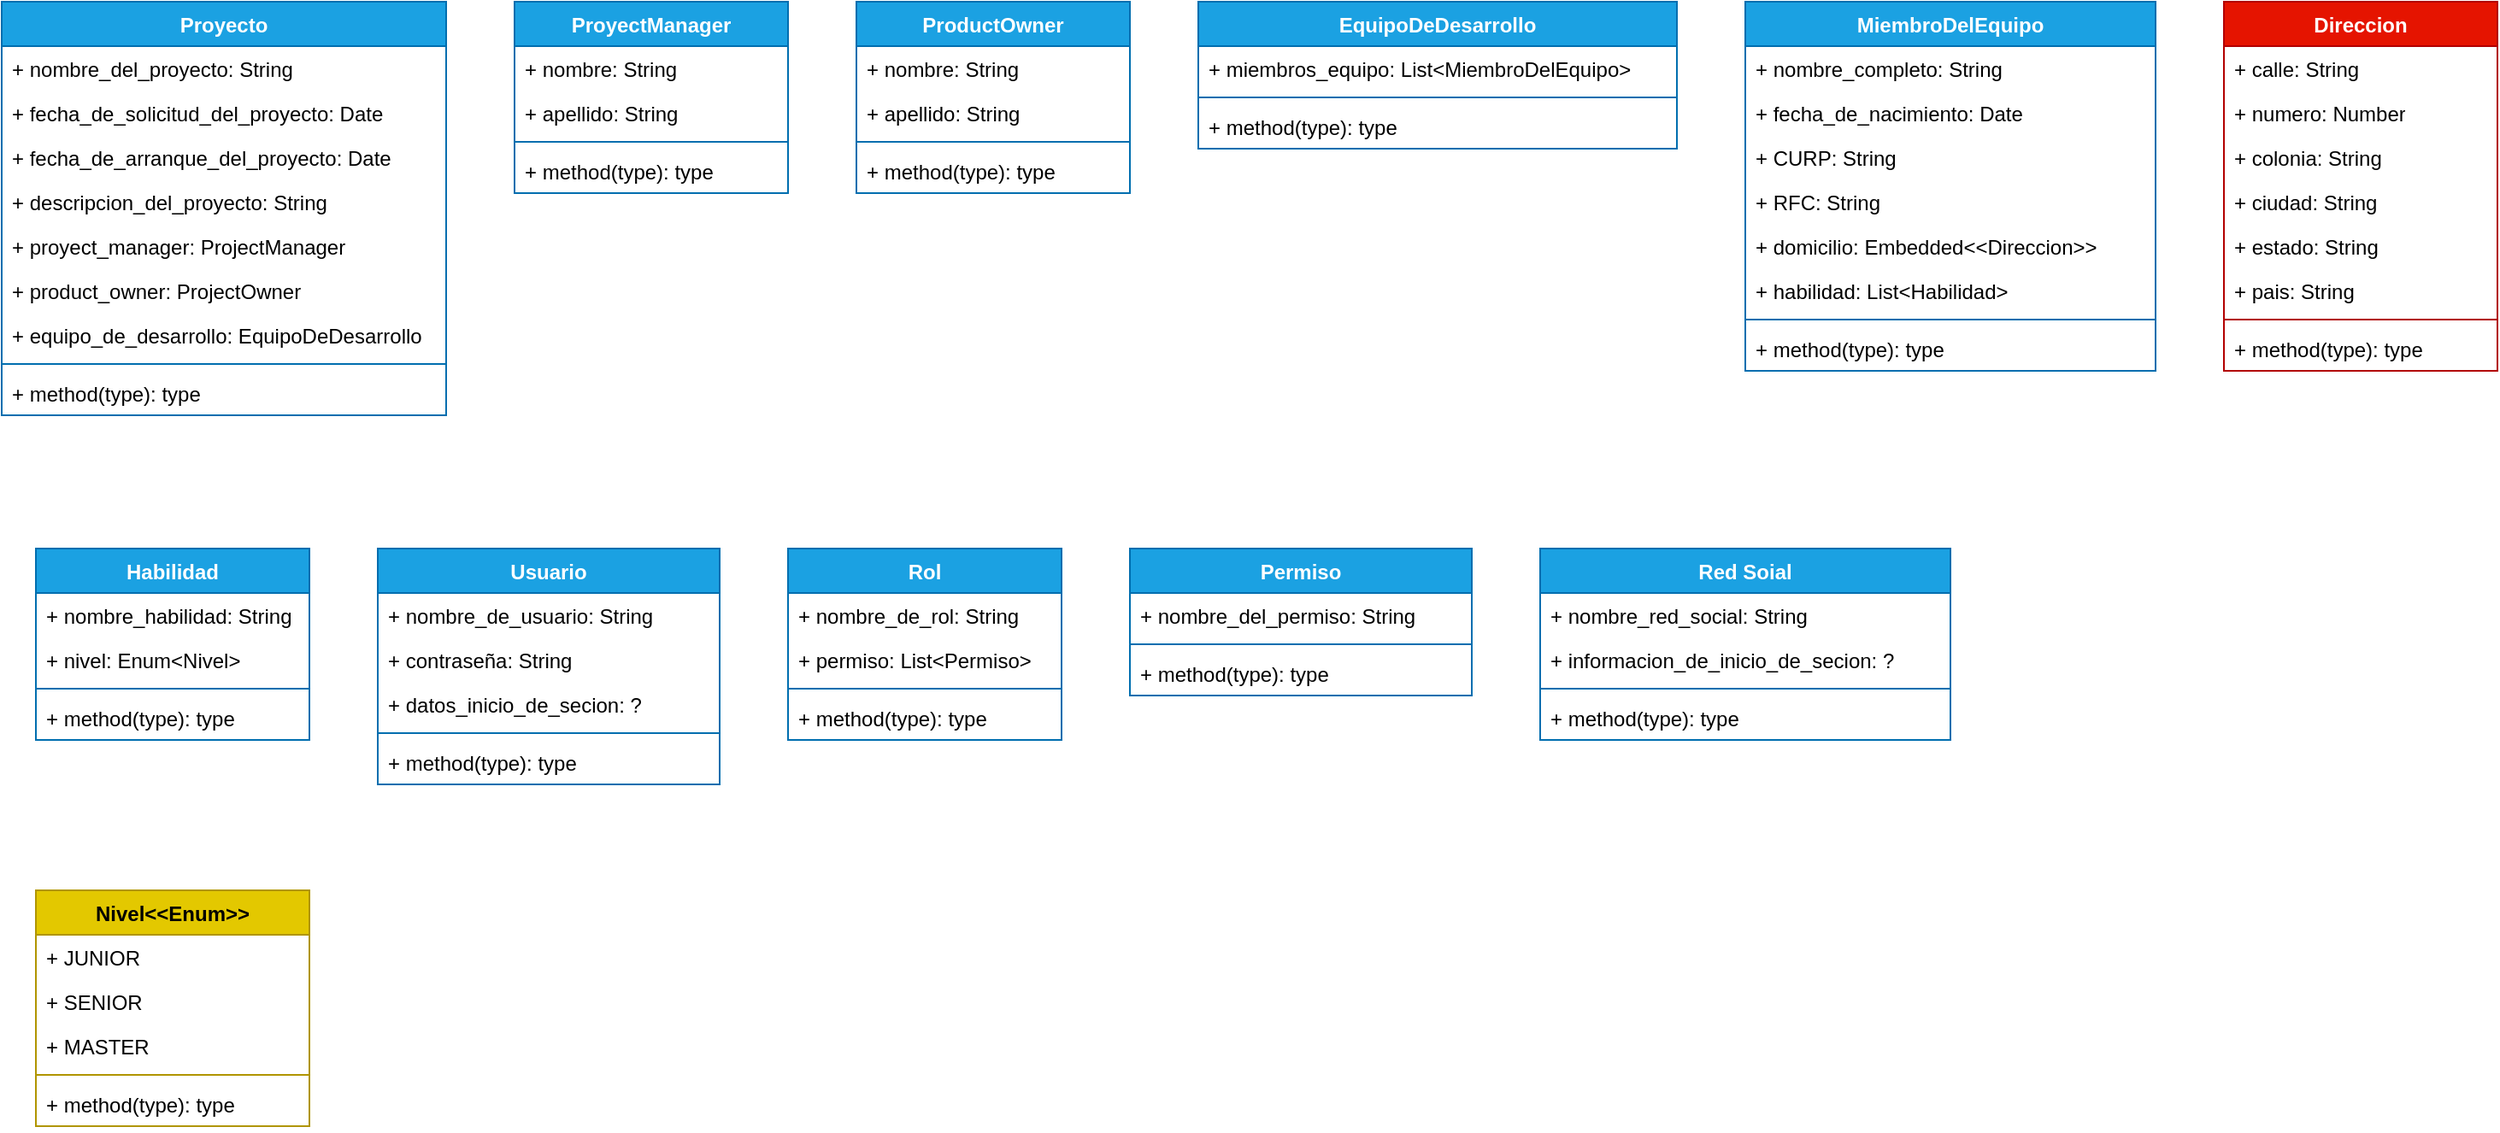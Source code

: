 <mxfile version="22.0.0" type="device">
  <diagram name="Page-1" id="PmQqjU9-OUovUZuTBvM6">
    <mxGraphModel dx="913" dy="547" grid="1" gridSize="10" guides="1" tooltips="1" connect="1" arrows="1" fold="1" page="1" pageScale="1" pageWidth="827" pageHeight="1169" math="0" shadow="0">
      <root>
        <mxCell id="0" />
        <mxCell id="1" parent="0" />
        <mxCell id="AhtRjyjQZXgonnw2oCJX-1" value="Proyecto" style="swimlane;fontStyle=1;align=center;verticalAlign=top;childLayout=stackLayout;horizontal=1;startSize=26;horizontalStack=0;resizeParent=1;resizeParentMax=0;resizeLast=0;collapsible=1;marginBottom=0;whiteSpace=wrap;html=1;fillColor=#1ba1e2;fontColor=#ffffff;strokeColor=#006EAF;" parent="1" vertex="1">
          <mxGeometry x="20" y="160" width="260" height="242" as="geometry" />
        </mxCell>
        <mxCell id="AhtRjyjQZXgonnw2oCJX-2" value="+ nombre_del_proyecto: String" style="text;strokeColor=none;fillColor=none;align=left;verticalAlign=top;spacingLeft=4;spacingRight=4;overflow=hidden;rotatable=0;points=[[0,0.5],[1,0.5]];portConstraint=eastwest;whiteSpace=wrap;html=1;" parent="AhtRjyjQZXgonnw2oCJX-1" vertex="1">
          <mxGeometry y="26" width="260" height="26" as="geometry" />
        </mxCell>
        <mxCell id="AhtRjyjQZXgonnw2oCJX-5" value="+ fecha_de_solicitud_del_proyecto: Date" style="text;strokeColor=none;fillColor=none;align=left;verticalAlign=top;spacingLeft=4;spacingRight=4;overflow=hidden;rotatable=0;points=[[0,0.5],[1,0.5]];portConstraint=eastwest;whiteSpace=wrap;html=1;" parent="AhtRjyjQZXgonnw2oCJX-1" vertex="1">
          <mxGeometry y="52" width="260" height="26" as="geometry" />
        </mxCell>
        <mxCell id="jZ57I__RcUVPR1_HktJE-9" value="+ fecha_de_arranque_del_proyecto: Date" style="text;strokeColor=none;fillColor=none;align=left;verticalAlign=top;spacingLeft=4;spacingRight=4;overflow=hidden;rotatable=0;points=[[0,0.5],[1,0.5]];portConstraint=eastwest;whiteSpace=wrap;html=1;" parent="AhtRjyjQZXgonnw2oCJX-1" vertex="1">
          <mxGeometry y="78" width="260" height="26" as="geometry" />
        </mxCell>
        <mxCell id="jZ57I__RcUVPR1_HktJE-10" value="+ descripcion_del_proyecto: String" style="text;strokeColor=none;fillColor=none;align=left;verticalAlign=top;spacingLeft=4;spacingRight=4;overflow=hidden;rotatable=0;points=[[0,0.5],[1,0.5]];portConstraint=eastwest;whiteSpace=wrap;html=1;" parent="AhtRjyjQZXgonnw2oCJX-1" vertex="1">
          <mxGeometry y="104" width="260" height="26" as="geometry" />
        </mxCell>
        <mxCell id="AhtRjyjQZXgonnw2oCJX-12" value="+ proyect_manager: ProjectManager" style="text;strokeColor=none;fillColor=none;align=left;verticalAlign=top;spacingLeft=4;spacingRight=4;overflow=hidden;rotatable=0;points=[[0,0.5],[1,0.5]];portConstraint=eastwest;whiteSpace=wrap;html=1;" parent="AhtRjyjQZXgonnw2oCJX-1" vertex="1">
          <mxGeometry y="130" width="260" height="26" as="geometry" />
        </mxCell>
        <mxCell id="AhtRjyjQZXgonnw2oCJX-13" value="+ product_owner: ProjectOwner" style="text;strokeColor=none;fillColor=none;align=left;verticalAlign=top;spacingLeft=4;spacingRight=4;overflow=hidden;rotatable=0;points=[[0,0.5],[1,0.5]];portConstraint=eastwest;whiteSpace=wrap;html=1;" parent="AhtRjyjQZXgonnw2oCJX-1" vertex="1">
          <mxGeometry y="156" width="260" height="26" as="geometry" />
        </mxCell>
        <mxCell id="AhtRjyjQZXgonnw2oCJX-14" value="+ equipo_de_desarrollo: EquipoDeDesarrollo" style="text;strokeColor=none;fillColor=none;align=left;verticalAlign=top;spacingLeft=4;spacingRight=4;overflow=hidden;rotatable=0;points=[[0,0.5],[1,0.5]];portConstraint=eastwest;whiteSpace=wrap;html=1;" parent="AhtRjyjQZXgonnw2oCJX-1" vertex="1">
          <mxGeometry y="182" width="260" height="26" as="geometry" />
        </mxCell>
        <mxCell id="AhtRjyjQZXgonnw2oCJX-3" value="" style="line;strokeWidth=1;fillColor=none;align=left;verticalAlign=middle;spacingTop=-1;spacingLeft=3;spacingRight=3;rotatable=0;labelPosition=right;points=[];portConstraint=eastwest;strokeColor=inherit;" parent="AhtRjyjQZXgonnw2oCJX-1" vertex="1">
          <mxGeometry y="208" width="260" height="8" as="geometry" />
        </mxCell>
        <mxCell id="AhtRjyjQZXgonnw2oCJX-4" value="+ method(type): type" style="text;strokeColor=none;fillColor=none;align=left;verticalAlign=top;spacingLeft=4;spacingRight=4;overflow=hidden;rotatable=0;points=[[0,0.5],[1,0.5]];portConstraint=eastwest;whiteSpace=wrap;html=1;" parent="AhtRjyjQZXgonnw2oCJX-1" vertex="1">
          <mxGeometry y="216" width="260" height="26" as="geometry" />
        </mxCell>
        <mxCell id="jZ57I__RcUVPR1_HktJE-11" value="ProyectManager" style="swimlane;fontStyle=1;align=center;verticalAlign=top;childLayout=stackLayout;horizontal=1;startSize=26;horizontalStack=0;resizeParent=1;resizeParentMax=0;resizeLast=0;collapsible=1;marginBottom=0;whiteSpace=wrap;html=1;fillColor=#1ba1e2;fontColor=#ffffff;strokeColor=#006EAF;" parent="1" vertex="1">
          <mxGeometry x="320" y="160" width="160" height="112" as="geometry" />
        </mxCell>
        <mxCell id="jZ57I__RcUVPR1_HktJE-12" value="+ nombre: String" style="text;strokeColor=none;fillColor=none;align=left;verticalAlign=top;spacingLeft=4;spacingRight=4;overflow=hidden;rotatable=0;points=[[0,0.5],[1,0.5]];portConstraint=eastwest;whiteSpace=wrap;html=1;" parent="jZ57I__RcUVPR1_HktJE-11" vertex="1">
          <mxGeometry y="26" width="160" height="26" as="geometry" />
        </mxCell>
        <mxCell id="jZ57I__RcUVPR1_HktJE-19" value="+ apellido: String" style="text;strokeColor=none;fillColor=none;align=left;verticalAlign=top;spacingLeft=4;spacingRight=4;overflow=hidden;rotatable=0;points=[[0,0.5],[1,0.5]];portConstraint=eastwest;whiteSpace=wrap;html=1;" parent="jZ57I__RcUVPR1_HktJE-11" vertex="1">
          <mxGeometry y="52" width="160" height="26" as="geometry" />
        </mxCell>
        <mxCell id="jZ57I__RcUVPR1_HktJE-13" value="" style="line;strokeWidth=1;fillColor=none;align=left;verticalAlign=middle;spacingTop=-1;spacingLeft=3;spacingRight=3;rotatable=0;labelPosition=right;points=[];portConstraint=eastwest;strokeColor=inherit;" parent="jZ57I__RcUVPR1_HktJE-11" vertex="1">
          <mxGeometry y="78" width="160" height="8" as="geometry" />
        </mxCell>
        <mxCell id="jZ57I__RcUVPR1_HktJE-14" value="+ method(type): type" style="text;strokeColor=none;fillColor=none;align=left;verticalAlign=top;spacingLeft=4;spacingRight=4;overflow=hidden;rotatable=0;points=[[0,0.5],[1,0.5]];portConstraint=eastwest;whiteSpace=wrap;html=1;" parent="jZ57I__RcUVPR1_HktJE-11" vertex="1">
          <mxGeometry y="86" width="160" height="26" as="geometry" />
        </mxCell>
        <mxCell id="jZ57I__RcUVPR1_HktJE-20" value="ProductOwner" style="swimlane;fontStyle=1;align=center;verticalAlign=top;childLayout=stackLayout;horizontal=1;startSize=26;horizontalStack=0;resizeParent=1;resizeParentMax=0;resizeLast=0;collapsible=1;marginBottom=0;whiteSpace=wrap;html=1;fillColor=#1ba1e2;fontColor=#ffffff;strokeColor=#006EAF;" parent="1" vertex="1">
          <mxGeometry x="520" y="160" width="160" height="112" as="geometry" />
        </mxCell>
        <mxCell id="jZ57I__RcUVPR1_HktJE-21" value="+ nombre: String" style="text;strokeColor=none;fillColor=none;align=left;verticalAlign=top;spacingLeft=4;spacingRight=4;overflow=hidden;rotatable=0;points=[[0,0.5],[1,0.5]];portConstraint=eastwest;whiteSpace=wrap;html=1;" parent="jZ57I__RcUVPR1_HktJE-20" vertex="1">
          <mxGeometry y="26" width="160" height="26" as="geometry" />
        </mxCell>
        <mxCell id="jZ57I__RcUVPR1_HktJE-22" value="+ apellido: String" style="text;strokeColor=none;fillColor=none;align=left;verticalAlign=top;spacingLeft=4;spacingRight=4;overflow=hidden;rotatable=0;points=[[0,0.5],[1,0.5]];portConstraint=eastwest;whiteSpace=wrap;html=1;" parent="jZ57I__RcUVPR1_HktJE-20" vertex="1">
          <mxGeometry y="52" width="160" height="26" as="geometry" />
        </mxCell>
        <mxCell id="jZ57I__RcUVPR1_HktJE-23" value="" style="line;strokeWidth=1;fillColor=none;align=left;verticalAlign=middle;spacingTop=-1;spacingLeft=3;spacingRight=3;rotatable=0;labelPosition=right;points=[];portConstraint=eastwest;strokeColor=inherit;" parent="jZ57I__RcUVPR1_HktJE-20" vertex="1">
          <mxGeometry y="78" width="160" height="8" as="geometry" />
        </mxCell>
        <mxCell id="jZ57I__RcUVPR1_HktJE-24" value="+ method(type): type" style="text;strokeColor=none;fillColor=none;align=left;verticalAlign=top;spacingLeft=4;spacingRight=4;overflow=hidden;rotatable=0;points=[[0,0.5],[1,0.5]];portConstraint=eastwest;whiteSpace=wrap;html=1;" parent="jZ57I__RcUVPR1_HktJE-20" vertex="1">
          <mxGeometry y="86" width="160" height="26" as="geometry" />
        </mxCell>
        <mxCell id="jZ57I__RcUVPR1_HktJE-25" value="EquipoDeDesarrollo" style="swimlane;fontStyle=1;align=center;verticalAlign=top;childLayout=stackLayout;horizontal=1;startSize=26;horizontalStack=0;resizeParent=1;resizeParentMax=0;resizeLast=0;collapsible=1;marginBottom=0;whiteSpace=wrap;html=1;fillColor=#1ba1e2;fontColor=#ffffff;strokeColor=#006EAF;" parent="1" vertex="1">
          <mxGeometry x="720" y="160" width="280" height="86" as="geometry" />
        </mxCell>
        <mxCell id="jZ57I__RcUVPR1_HktJE-46" value="+ miembros_equipo: List&amp;lt;MiembroDelEquipo&amp;gt;" style="text;strokeColor=none;fillColor=none;align=left;verticalAlign=top;spacingLeft=4;spacingRight=4;overflow=hidden;rotatable=0;points=[[0,0.5],[1,0.5]];portConstraint=eastwest;whiteSpace=wrap;html=1;" parent="jZ57I__RcUVPR1_HktJE-25" vertex="1">
          <mxGeometry y="26" width="280" height="26" as="geometry" />
        </mxCell>
        <mxCell id="jZ57I__RcUVPR1_HktJE-28" value="" style="line;strokeWidth=1;fillColor=none;align=left;verticalAlign=middle;spacingTop=-1;spacingLeft=3;spacingRight=3;rotatable=0;labelPosition=right;points=[];portConstraint=eastwest;strokeColor=inherit;" parent="jZ57I__RcUVPR1_HktJE-25" vertex="1">
          <mxGeometry y="52" width="280" height="8" as="geometry" />
        </mxCell>
        <mxCell id="jZ57I__RcUVPR1_HktJE-29" value="+ method(type): type" style="text;strokeColor=none;fillColor=none;align=left;verticalAlign=top;spacingLeft=4;spacingRight=4;overflow=hidden;rotatable=0;points=[[0,0.5],[1,0.5]];portConstraint=eastwest;whiteSpace=wrap;html=1;" parent="jZ57I__RcUVPR1_HktJE-25" vertex="1">
          <mxGeometry y="60" width="280" height="26" as="geometry" />
        </mxCell>
        <mxCell id="jZ57I__RcUVPR1_HktJE-30" value="MiembroDelEquipo" style="swimlane;fontStyle=1;align=center;verticalAlign=top;childLayout=stackLayout;horizontal=1;startSize=26;horizontalStack=0;resizeParent=1;resizeParentMax=0;resizeLast=0;collapsible=1;marginBottom=0;whiteSpace=wrap;html=1;fillColor=#1ba1e2;fontColor=#ffffff;strokeColor=#006EAF;" parent="1" vertex="1">
          <mxGeometry x="1040" y="160" width="240" height="216" as="geometry" />
        </mxCell>
        <mxCell id="jZ57I__RcUVPR1_HktJE-31" value="+ nombre_completo: String" style="text;strokeColor=none;fillColor=none;align=left;verticalAlign=top;spacingLeft=4;spacingRight=4;overflow=hidden;rotatable=0;points=[[0,0.5],[1,0.5]];portConstraint=eastwest;whiteSpace=wrap;html=1;" parent="jZ57I__RcUVPR1_HktJE-30" vertex="1">
          <mxGeometry y="26" width="240" height="26" as="geometry" />
        </mxCell>
        <mxCell id="jZ57I__RcUVPR1_HktJE-34" value="+ fecha_de_nacimiento: Date" style="text;strokeColor=none;fillColor=none;align=left;verticalAlign=top;spacingLeft=4;spacingRight=4;overflow=hidden;rotatable=0;points=[[0,0.5],[1,0.5]];portConstraint=eastwest;whiteSpace=wrap;html=1;" parent="jZ57I__RcUVPR1_HktJE-30" vertex="1">
          <mxGeometry y="52" width="240" height="26" as="geometry" />
        </mxCell>
        <mxCell id="jZ57I__RcUVPR1_HktJE-36" value="+ CURP: String" style="text;strokeColor=none;fillColor=none;align=left;verticalAlign=top;spacingLeft=4;spacingRight=4;overflow=hidden;rotatable=0;points=[[0,0.5],[1,0.5]];portConstraint=eastwest;whiteSpace=wrap;html=1;" parent="jZ57I__RcUVPR1_HktJE-30" vertex="1">
          <mxGeometry y="78" width="240" height="26" as="geometry" />
        </mxCell>
        <mxCell id="jZ57I__RcUVPR1_HktJE-37" value="+ RFC: String" style="text;strokeColor=none;fillColor=none;align=left;verticalAlign=top;spacingLeft=4;spacingRight=4;overflow=hidden;rotatable=0;points=[[0,0.5],[1,0.5]];portConstraint=eastwest;whiteSpace=wrap;html=1;" parent="jZ57I__RcUVPR1_HktJE-30" vertex="1">
          <mxGeometry y="104" width="240" height="26" as="geometry" />
        </mxCell>
        <mxCell id="jZ57I__RcUVPR1_HktJE-38" value="+ domicilio: Embedded&amp;lt;&amp;lt;Direccion&amp;gt;&amp;gt;" style="text;strokeColor=none;fillColor=none;align=left;verticalAlign=top;spacingLeft=4;spacingRight=4;overflow=hidden;rotatable=0;points=[[0,0.5],[1,0.5]];portConstraint=eastwest;whiteSpace=wrap;html=1;" parent="jZ57I__RcUVPR1_HktJE-30" vertex="1">
          <mxGeometry y="130" width="240" height="26" as="geometry" />
        </mxCell>
        <mxCell id="jZ57I__RcUVPR1_HktJE-44" value="+ habilidad: List&amp;lt;Habilidad&amp;gt;" style="text;strokeColor=none;fillColor=none;align=left;verticalAlign=top;spacingLeft=4;spacingRight=4;overflow=hidden;rotatable=0;points=[[0,0.5],[1,0.5]];portConstraint=eastwest;whiteSpace=wrap;html=1;" parent="jZ57I__RcUVPR1_HktJE-30" vertex="1">
          <mxGeometry y="156" width="240" height="26" as="geometry" />
        </mxCell>
        <mxCell id="jZ57I__RcUVPR1_HktJE-32" value="" style="line;strokeWidth=1;fillColor=none;align=left;verticalAlign=middle;spacingTop=-1;spacingLeft=3;spacingRight=3;rotatable=0;labelPosition=right;points=[];portConstraint=eastwest;strokeColor=inherit;" parent="jZ57I__RcUVPR1_HktJE-30" vertex="1">
          <mxGeometry y="182" width="240" height="8" as="geometry" />
        </mxCell>
        <mxCell id="jZ57I__RcUVPR1_HktJE-33" value="+ method(type): type" style="text;strokeColor=none;fillColor=none;align=left;verticalAlign=top;spacingLeft=4;spacingRight=4;overflow=hidden;rotatable=0;points=[[0,0.5],[1,0.5]];portConstraint=eastwest;whiteSpace=wrap;html=1;" parent="jZ57I__RcUVPR1_HktJE-30" vertex="1">
          <mxGeometry y="190" width="240" height="26" as="geometry" />
        </mxCell>
        <mxCell id="jZ57I__RcUVPR1_HktJE-39" value="Habilidad" style="swimlane;fontStyle=1;align=center;verticalAlign=top;childLayout=stackLayout;horizontal=1;startSize=26;horizontalStack=0;resizeParent=1;resizeParentMax=0;resizeLast=0;collapsible=1;marginBottom=0;whiteSpace=wrap;html=1;fillColor=#1ba1e2;fontColor=#ffffff;strokeColor=#006EAF;" parent="1" vertex="1">
          <mxGeometry x="40" y="480" width="160" height="112" as="geometry" />
        </mxCell>
        <mxCell id="jZ57I__RcUVPR1_HktJE-40" value="+ nombre_habilidad: String" style="text;strokeColor=none;fillColor=none;align=left;verticalAlign=top;spacingLeft=4;spacingRight=4;overflow=hidden;rotatable=0;points=[[0,0.5],[1,0.5]];portConstraint=eastwest;whiteSpace=wrap;html=1;" parent="jZ57I__RcUVPR1_HktJE-39" vertex="1">
          <mxGeometry y="26" width="160" height="26" as="geometry" />
        </mxCell>
        <mxCell id="jZ57I__RcUVPR1_HktJE-43" value="+ nivel: Enum&amp;lt;Nivel&amp;gt;" style="text;strokeColor=none;fillColor=none;align=left;verticalAlign=top;spacingLeft=4;spacingRight=4;overflow=hidden;rotatable=0;points=[[0,0.5],[1,0.5]];portConstraint=eastwest;whiteSpace=wrap;html=1;" parent="jZ57I__RcUVPR1_HktJE-39" vertex="1">
          <mxGeometry y="52" width="160" height="26" as="geometry" />
        </mxCell>
        <mxCell id="jZ57I__RcUVPR1_HktJE-41" value="" style="line;strokeWidth=1;fillColor=none;align=left;verticalAlign=middle;spacingTop=-1;spacingLeft=3;spacingRight=3;rotatable=0;labelPosition=right;points=[];portConstraint=eastwest;strokeColor=inherit;" parent="jZ57I__RcUVPR1_HktJE-39" vertex="1">
          <mxGeometry y="78" width="160" height="8" as="geometry" />
        </mxCell>
        <mxCell id="jZ57I__RcUVPR1_HktJE-42" value="+ method(type): type" style="text;strokeColor=none;fillColor=none;align=left;verticalAlign=top;spacingLeft=4;spacingRight=4;overflow=hidden;rotatable=0;points=[[0,0.5],[1,0.5]];portConstraint=eastwest;whiteSpace=wrap;html=1;" parent="jZ57I__RcUVPR1_HktJE-39" vertex="1">
          <mxGeometry y="86" width="160" height="26" as="geometry" />
        </mxCell>
        <mxCell id="l6KKfZguyHnnBIK8N-Bk-1" value="Usuario" style="swimlane;fontStyle=1;align=center;verticalAlign=top;childLayout=stackLayout;horizontal=1;startSize=26;horizontalStack=0;resizeParent=1;resizeParentMax=0;resizeLast=0;collapsible=1;marginBottom=0;whiteSpace=wrap;html=1;fillColor=#1ba1e2;fontColor=#ffffff;strokeColor=#006EAF;" vertex="1" parent="1">
          <mxGeometry x="240" y="480" width="200" height="138" as="geometry" />
        </mxCell>
        <mxCell id="l6KKfZguyHnnBIK8N-Bk-2" value="+ nombre_de_usuario: String" style="text;strokeColor=none;fillColor=none;align=left;verticalAlign=top;spacingLeft=4;spacingRight=4;overflow=hidden;rotatable=0;points=[[0,0.5],[1,0.5]];portConstraint=eastwest;whiteSpace=wrap;html=1;" vertex="1" parent="l6KKfZguyHnnBIK8N-Bk-1">
          <mxGeometry y="26" width="200" height="26" as="geometry" />
        </mxCell>
        <mxCell id="l6KKfZguyHnnBIK8N-Bk-5" value="+ contraseña: String" style="text;strokeColor=none;fillColor=none;align=left;verticalAlign=top;spacingLeft=4;spacingRight=4;overflow=hidden;rotatable=0;points=[[0,0.5],[1,0.5]];portConstraint=eastwest;whiteSpace=wrap;html=1;" vertex="1" parent="l6KKfZguyHnnBIK8N-Bk-1">
          <mxGeometry y="52" width="200" height="26" as="geometry" />
        </mxCell>
        <mxCell id="l6KKfZguyHnnBIK8N-Bk-6" value="+ datos_inicio_de_secion: ?" style="text;strokeColor=none;fillColor=none;align=left;verticalAlign=top;spacingLeft=4;spacingRight=4;overflow=hidden;rotatable=0;points=[[0,0.5],[1,0.5]];portConstraint=eastwest;whiteSpace=wrap;html=1;" vertex="1" parent="l6KKfZguyHnnBIK8N-Bk-1">
          <mxGeometry y="78" width="200" height="26" as="geometry" />
        </mxCell>
        <mxCell id="l6KKfZguyHnnBIK8N-Bk-3" value="" style="line;strokeWidth=1;fillColor=none;align=left;verticalAlign=middle;spacingTop=-1;spacingLeft=3;spacingRight=3;rotatable=0;labelPosition=right;points=[];portConstraint=eastwest;strokeColor=inherit;" vertex="1" parent="l6KKfZguyHnnBIK8N-Bk-1">
          <mxGeometry y="104" width="200" height="8" as="geometry" />
        </mxCell>
        <mxCell id="l6KKfZguyHnnBIK8N-Bk-4" value="+ method(type): type" style="text;strokeColor=none;fillColor=none;align=left;verticalAlign=top;spacingLeft=4;spacingRight=4;overflow=hidden;rotatable=0;points=[[0,0.5],[1,0.5]];portConstraint=eastwest;whiteSpace=wrap;html=1;" vertex="1" parent="l6KKfZguyHnnBIK8N-Bk-1">
          <mxGeometry y="112" width="200" height="26" as="geometry" />
        </mxCell>
        <mxCell id="l6KKfZguyHnnBIK8N-Bk-7" value="Rol" style="swimlane;fontStyle=1;align=center;verticalAlign=top;childLayout=stackLayout;horizontal=1;startSize=26;horizontalStack=0;resizeParent=1;resizeParentMax=0;resizeLast=0;collapsible=1;marginBottom=0;whiteSpace=wrap;html=1;fillColor=#1ba1e2;fontColor=#ffffff;strokeColor=#006EAF;" vertex="1" parent="1">
          <mxGeometry x="480" y="480" width="160" height="112" as="geometry" />
        </mxCell>
        <mxCell id="l6KKfZguyHnnBIK8N-Bk-8" value="+ nombre_de_rol: String" style="text;strokeColor=none;fillColor=none;align=left;verticalAlign=top;spacingLeft=4;spacingRight=4;overflow=hidden;rotatable=0;points=[[0,0.5],[1,0.5]];portConstraint=eastwest;whiteSpace=wrap;html=1;" vertex="1" parent="l6KKfZguyHnnBIK8N-Bk-7">
          <mxGeometry y="26" width="160" height="26" as="geometry" />
        </mxCell>
        <mxCell id="l6KKfZguyHnnBIK8N-Bk-15" value="+ permiso: List&amp;lt;Permiso&amp;gt;" style="text;strokeColor=none;fillColor=none;align=left;verticalAlign=top;spacingLeft=4;spacingRight=4;overflow=hidden;rotatable=0;points=[[0,0.5],[1,0.5]];portConstraint=eastwest;whiteSpace=wrap;html=1;" vertex="1" parent="l6KKfZguyHnnBIK8N-Bk-7">
          <mxGeometry y="52" width="160" height="26" as="geometry" />
        </mxCell>
        <mxCell id="l6KKfZguyHnnBIK8N-Bk-9" value="" style="line;strokeWidth=1;fillColor=none;align=left;verticalAlign=middle;spacingTop=-1;spacingLeft=3;spacingRight=3;rotatable=0;labelPosition=right;points=[];portConstraint=eastwest;strokeColor=inherit;" vertex="1" parent="l6KKfZguyHnnBIK8N-Bk-7">
          <mxGeometry y="78" width="160" height="8" as="geometry" />
        </mxCell>
        <mxCell id="l6KKfZguyHnnBIK8N-Bk-10" value="+ method(type): type" style="text;strokeColor=none;fillColor=none;align=left;verticalAlign=top;spacingLeft=4;spacingRight=4;overflow=hidden;rotatable=0;points=[[0,0.5],[1,0.5]];portConstraint=eastwest;whiteSpace=wrap;html=1;" vertex="1" parent="l6KKfZguyHnnBIK8N-Bk-7">
          <mxGeometry y="86" width="160" height="26" as="geometry" />
        </mxCell>
        <mxCell id="l6KKfZguyHnnBIK8N-Bk-11" value="Permiso" style="swimlane;fontStyle=1;align=center;verticalAlign=top;childLayout=stackLayout;horizontal=1;startSize=26;horizontalStack=0;resizeParent=1;resizeParentMax=0;resizeLast=0;collapsible=1;marginBottom=0;whiteSpace=wrap;html=1;fillColor=#1ba1e2;fontColor=#ffffff;strokeColor=#006EAF;" vertex="1" parent="1">
          <mxGeometry x="680" y="480" width="200" height="86" as="geometry" />
        </mxCell>
        <mxCell id="l6KKfZguyHnnBIK8N-Bk-12" value="+ nombre_del_permiso: String" style="text;strokeColor=none;fillColor=none;align=left;verticalAlign=top;spacingLeft=4;spacingRight=4;overflow=hidden;rotatable=0;points=[[0,0.5],[1,0.5]];portConstraint=eastwest;whiteSpace=wrap;html=1;" vertex="1" parent="l6KKfZguyHnnBIK8N-Bk-11">
          <mxGeometry y="26" width="200" height="26" as="geometry" />
        </mxCell>
        <mxCell id="l6KKfZguyHnnBIK8N-Bk-13" value="" style="line;strokeWidth=1;fillColor=none;align=left;verticalAlign=middle;spacingTop=-1;spacingLeft=3;spacingRight=3;rotatable=0;labelPosition=right;points=[];portConstraint=eastwest;strokeColor=inherit;" vertex="1" parent="l6KKfZguyHnnBIK8N-Bk-11">
          <mxGeometry y="52" width="200" height="8" as="geometry" />
        </mxCell>
        <mxCell id="l6KKfZguyHnnBIK8N-Bk-14" value="+ method(type): type" style="text;strokeColor=none;fillColor=none;align=left;verticalAlign=top;spacingLeft=4;spacingRight=4;overflow=hidden;rotatable=0;points=[[0,0.5],[1,0.5]];portConstraint=eastwest;whiteSpace=wrap;html=1;" vertex="1" parent="l6KKfZguyHnnBIK8N-Bk-11">
          <mxGeometry y="60" width="200" height="26" as="geometry" />
        </mxCell>
        <mxCell id="l6KKfZguyHnnBIK8N-Bk-16" value="Red Soial" style="swimlane;fontStyle=1;align=center;verticalAlign=top;childLayout=stackLayout;horizontal=1;startSize=26;horizontalStack=0;resizeParent=1;resizeParentMax=0;resizeLast=0;collapsible=1;marginBottom=0;whiteSpace=wrap;html=1;fillColor=#1ba1e2;fontColor=#ffffff;strokeColor=#006EAF;" vertex="1" parent="1">
          <mxGeometry x="920" y="480" width="240" height="112" as="geometry" />
        </mxCell>
        <mxCell id="l6KKfZguyHnnBIK8N-Bk-17" value="+ nombre_red_social: String" style="text;strokeColor=none;fillColor=none;align=left;verticalAlign=top;spacingLeft=4;spacingRight=4;overflow=hidden;rotatable=0;points=[[0,0.5],[1,0.5]];portConstraint=eastwest;whiteSpace=wrap;html=1;" vertex="1" parent="l6KKfZguyHnnBIK8N-Bk-16">
          <mxGeometry y="26" width="240" height="26" as="geometry" />
        </mxCell>
        <mxCell id="l6KKfZguyHnnBIK8N-Bk-20" value="+ informacion_de_inicio_de_secion: ?" style="text;strokeColor=none;fillColor=none;align=left;verticalAlign=top;spacingLeft=4;spacingRight=4;overflow=hidden;rotatable=0;points=[[0,0.5],[1,0.5]];portConstraint=eastwest;whiteSpace=wrap;html=1;" vertex="1" parent="l6KKfZguyHnnBIK8N-Bk-16">
          <mxGeometry y="52" width="240" height="26" as="geometry" />
        </mxCell>
        <mxCell id="l6KKfZguyHnnBIK8N-Bk-18" value="" style="line;strokeWidth=1;fillColor=none;align=left;verticalAlign=middle;spacingTop=-1;spacingLeft=3;spacingRight=3;rotatable=0;labelPosition=right;points=[];portConstraint=eastwest;strokeColor=inherit;" vertex="1" parent="l6KKfZguyHnnBIK8N-Bk-16">
          <mxGeometry y="78" width="240" height="8" as="geometry" />
        </mxCell>
        <mxCell id="l6KKfZguyHnnBIK8N-Bk-19" value="+ method(type): type" style="text;strokeColor=none;fillColor=none;align=left;verticalAlign=top;spacingLeft=4;spacingRight=4;overflow=hidden;rotatable=0;points=[[0,0.5],[1,0.5]];portConstraint=eastwest;whiteSpace=wrap;html=1;" vertex="1" parent="l6KKfZguyHnnBIK8N-Bk-16">
          <mxGeometry y="86" width="240" height="26" as="geometry" />
        </mxCell>
        <mxCell id="l6KKfZguyHnnBIK8N-Bk-21" value="Direccion" style="swimlane;fontStyle=1;align=center;verticalAlign=top;childLayout=stackLayout;horizontal=1;startSize=26;horizontalStack=0;resizeParent=1;resizeParentMax=0;resizeLast=0;collapsible=1;marginBottom=0;whiteSpace=wrap;html=1;fillColor=#e51400;fontColor=#ffffff;strokeColor=#B20000;" vertex="1" parent="1">
          <mxGeometry x="1320" y="160" width="160" height="216" as="geometry" />
        </mxCell>
        <mxCell id="l6KKfZguyHnnBIK8N-Bk-26" value="+ calle: String" style="text;strokeColor=none;fillColor=none;align=left;verticalAlign=top;spacingLeft=4;spacingRight=4;overflow=hidden;rotatable=0;points=[[0,0.5],[1,0.5]];portConstraint=eastwest;whiteSpace=wrap;html=1;" vertex="1" parent="l6KKfZguyHnnBIK8N-Bk-21">
          <mxGeometry y="26" width="160" height="26" as="geometry" />
        </mxCell>
        <mxCell id="l6KKfZguyHnnBIK8N-Bk-22" value="+ numero: Number" style="text;strokeColor=none;fillColor=none;align=left;verticalAlign=top;spacingLeft=4;spacingRight=4;overflow=hidden;rotatable=0;points=[[0,0.5],[1,0.5]];portConstraint=eastwest;whiteSpace=wrap;html=1;" vertex="1" parent="l6KKfZguyHnnBIK8N-Bk-21">
          <mxGeometry y="52" width="160" height="26" as="geometry" />
        </mxCell>
        <mxCell id="l6KKfZguyHnnBIK8N-Bk-27" value="+ colonia: String" style="text;strokeColor=none;fillColor=none;align=left;verticalAlign=top;spacingLeft=4;spacingRight=4;overflow=hidden;rotatable=0;points=[[0,0.5],[1,0.5]];portConstraint=eastwest;whiteSpace=wrap;html=1;" vertex="1" parent="l6KKfZguyHnnBIK8N-Bk-21">
          <mxGeometry y="78" width="160" height="26" as="geometry" />
        </mxCell>
        <mxCell id="l6KKfZguyHnnBIK8N-Bk-28" value="+ ciudad: String" style="text;strokeColor=none;fillColor=none;align=left;verticalAlign=top;spacingLeft=4;spacingRight=4;overflow=hidden;rotatable=0;points=[[0,0.5],[1,0.5]];portConstraint=eastwest;whiteSpace=wrap;html=1;" vertex="1" parent="l6KKfZguyHnnBIK8N-Bk-21">
          <mxGeometry y="104" width="160" height="26" as="geometry" />
        </mxCell>
        <mxCell id="l6KKfZguyHnnBIK8N-Bk-29" value="+ estado: String" style="text;strokeColor=none;fillColor=none;align=left;verticalAlign=top;spacingLeft=4;spacingRight=4;overflow=hidden;rotatable=0;points=[[0,0.5],[1,0.5]];portConstraint=eastwest;whiteSpace=wrap;html=1;" vertex="1" parent="l6KKfZguyHnnBIK8N-Bk-21">
          <mxGeometry y="130" width="160" height="26" as="geometry" />
        </mxCell>
        <mxCell id="l6KKfZguyHnnBIK8N-Bk-30" value="+ pais: String" style="text;strokeColor=none;fillColor=none;align=left;verticalAlign=top;spacingLeft=4;spacingRight=4;overflow=hidden;rotatable=0;points=[[0,0.5],[1,0.5]];portConstraint=eastwest;whiteSpace=wrap;html=1;" vertex="1" parent="l6KKfZguyHnnBIK8N-Bk-21">
          <mxGeometry y="156" width="160" height="26" as="geometry" />
        </mxCell>
        <mxCell id="l6KKfZguyHnnBIK8N-Bk-23" value="" style="line;strokeWidth=1;fillColor=none;align=left;verticalAlign=middle;spacingTop=-1;spacingLeft=3;spacingRight=3;rotatable=0;labelPosition=right;points=[];portConstraint=eastwest;strokeColor=inherit;" vertex="1" parent="l6KKfZguyHnnBIK8N-Bk-21">
          <mxGeometry y="182" width="160" height="8" as="geometry" />
        </mxCell>
        <mxCell id="l6KKfZguyHnnBIK8N-Bk-24" value="+ method(type): type" style="text;strokeColor=none;fillColor=none;align=left;verticalAlign=top;spacingLeft=4;spacingRight=4;overflow=hidden;rotatable=0;points=[[0,0.5],[1,0.5]];portConstraint=eastwest;whiteSpace=wrap;html=1;" vertex="1" parent="l6KKfZguyHnnBIK8N-Bk-21">
          <mxGeometry y="190" width="160" height="26" as="geometry" />
        </mxCell>
        <mxCell id="l6KKfZguyHnnBIK8N-Bk-31" value="Nivel&amp;lt;&amp;lt;Enum&amp;gt;&amp;gt;" style="swimlane;fontStyle=1;align=center;verticalAlign=top;childLayout=stackLayout;horizontal=1;startSize=26;horizontalStack=0;resizeParent=1;resizeParentMax=0;resizeLast=0;collapsible=1;marginBottom=0;whiteSpace=wrap;html=1;fillColor=#e3c800;strokeColor=#B09500;fontColor=#000000;" vertex="1" parent="1">
          <mxGeometry x="40" y="680" width="160" height="138" as="geometry" />
        </mxCell>
        <mxCell id="l6KKfZguyHnnBIK8N-Bk-32" value="+ JUNIOR" style="text;strokeColor=none;fillColor=none;align=left;verticalAlign=top;spacingLeft=4;spacingRight=4;overflow=hidden;rotatable=0;points=[[0,0.5],[1,0.5]];portConstraint=eastwest;whiteSpace=wrap;html=1;" vertex="1" parent="l6KKfZguyHnnBIK8N-Bk-31">
          <mxGeometry y="26" width="160" height="26" as="geometry" />
        </mxCell>
        <mxCell id="l6KKfZguyHnnBIK8N-Bk-35" value="+ SENIOR" style="text;strokeColor=none;fillColor=none;align=left;verticalAlign=top;spacingLeft=4;spacingRight=4;overflow=hidden;rotatable=0;points=[[0,0.5],[1,0.5]];portConstraint=eastwest;whiteSpace=wrap;html=1;" vertex="1" parent="l6KKfZguyHnnBIK8N-Bk-31">
          <mxGeometry y="52" width="160" height="26" as="geometry" />
        </mxCell>
        <mxCell id="l6KKfZguyHnnBIK8N-Bk-36" value="+ MASTER" style="text;strokeColor=none;fillColor=none;align=left;verticalAlign=top;spacingLeft=4;spacingRight=4;overflow=hidden;rotatable=0;points=[[0,0.5],[1,0.5]];portConstraint=eastwest;whiteSpace=wrap;html=1;" vertex="1" parent="l6KKfZguyHnnBIK8N-Bk-31">
          <mxGeometry y="78" width="160" height="26" as="geometry" />
        </mxCell>
        <mxCell id="l6KKfZguyHnnBIK8N-Bk-33" value="" style="line;strokeWidth=1;fillColor=none;align=left;verticalAlign=middle;spacingTop=-1;spacingLeft=3;spacingRight=3;rotatable=0;labelPosition=right;points=[];portConstraint=eastwest;strokeColor=inherit;" vertex="1" parent="l6KKfZguyHnnBIK8N-Bk-31">
          <mxGeometry y="104" width="160" height="8" as="geometry" />
        </mxCell>
        <mxCell id="l6KKfZguyHnnBIK8N-Bk-34" value="+ method(type): type" style="text;strokeColor=none;fillColor=none;align=left;verticalAlign=top;spacingLeft=4;spacingRight=4;overflow=hidden;rotatable=0;points=[[0,0.5],[1,0.5]];portConstraint=eastwest;whiteSpace=wrap;html=1;" vertex="1" parent="l6KKfZguyHnnBIK8N-Bk-31">
          <mxGeometry y="112" width="160" height="26" as="geometry" />
        </mxCell>
      </root>
    </mxGraphModel>
  </diagram>
</mxfile>
